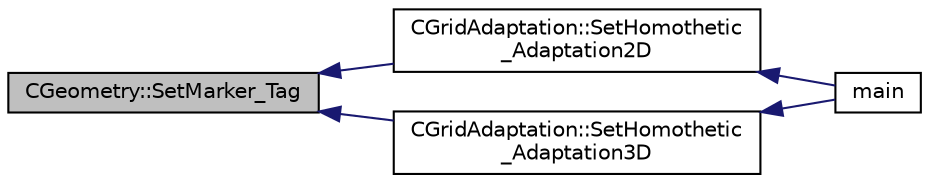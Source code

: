 digraph "CGeometry::SetMarker_Tag"
{
  edge [fontname="Helvetica",fontsize="10",labelfontname="Helvetica",labelfontsize="10"];
  node [fontname="Helvetica",fontsize="10",shape=record];
  rankdir="LR";
  Node2731 [label="CGeometry::SetMarker_Tag",height=0.2,width=0.4,color="black", fillcolor="grey75", style="filled", fontcolor="black"];
  Node2731 -> Node2732 [dir="back",color="midnightblue",fontsize="10",style="solid",fontname="Helvetica"];
  Node2732 [label="CGridAdaptation::SetHomothetic\l_Adaptation2D",height=0.2,width=0.4,color="black", fillcolor="white", style="filled",URL="$class_c_grid_adaptation.html#a5257243a7c3cf080344a61d7a5bd8086",tooltip="Do a complete adaptation of the computational grid using a homothetic technique (2D). "];
  Node2732 -> Node2733 [dir="back",color="midnightblue",fontsize="10",style="solid",fontname="Helvetica"];
  Node2733 [label="main",height=0.2,width=0.4,color="black", fillcolor="white", style="filled",URL="$_s_u2___m_s_h_8cpp.html#a0ddf1224851353fc92bfbff6f499fa97"];
  Node2731 -> Node2734 [dir="back",color="midnightblue",fontsize="10",style="solid",fontname="Helvetica"];
  Node2734 [label="CGridAdaptation::SetHomothetic\l_Adaptation3D",height=0.2,width=0.4,color="black", fillcolor="white", style="filled",URL="$class_c_grid_adaptation.html#a9f2b95697dbf07724fae0b65e19323b7",tooltip="Do a complete adaptation of the computational grid using a homothetic technique (3D). "];
  Node2734 -> Node2733 [dir="back",color="midnightblue",fontsize="10",style="solid",fontname="Helvetica"];
}
